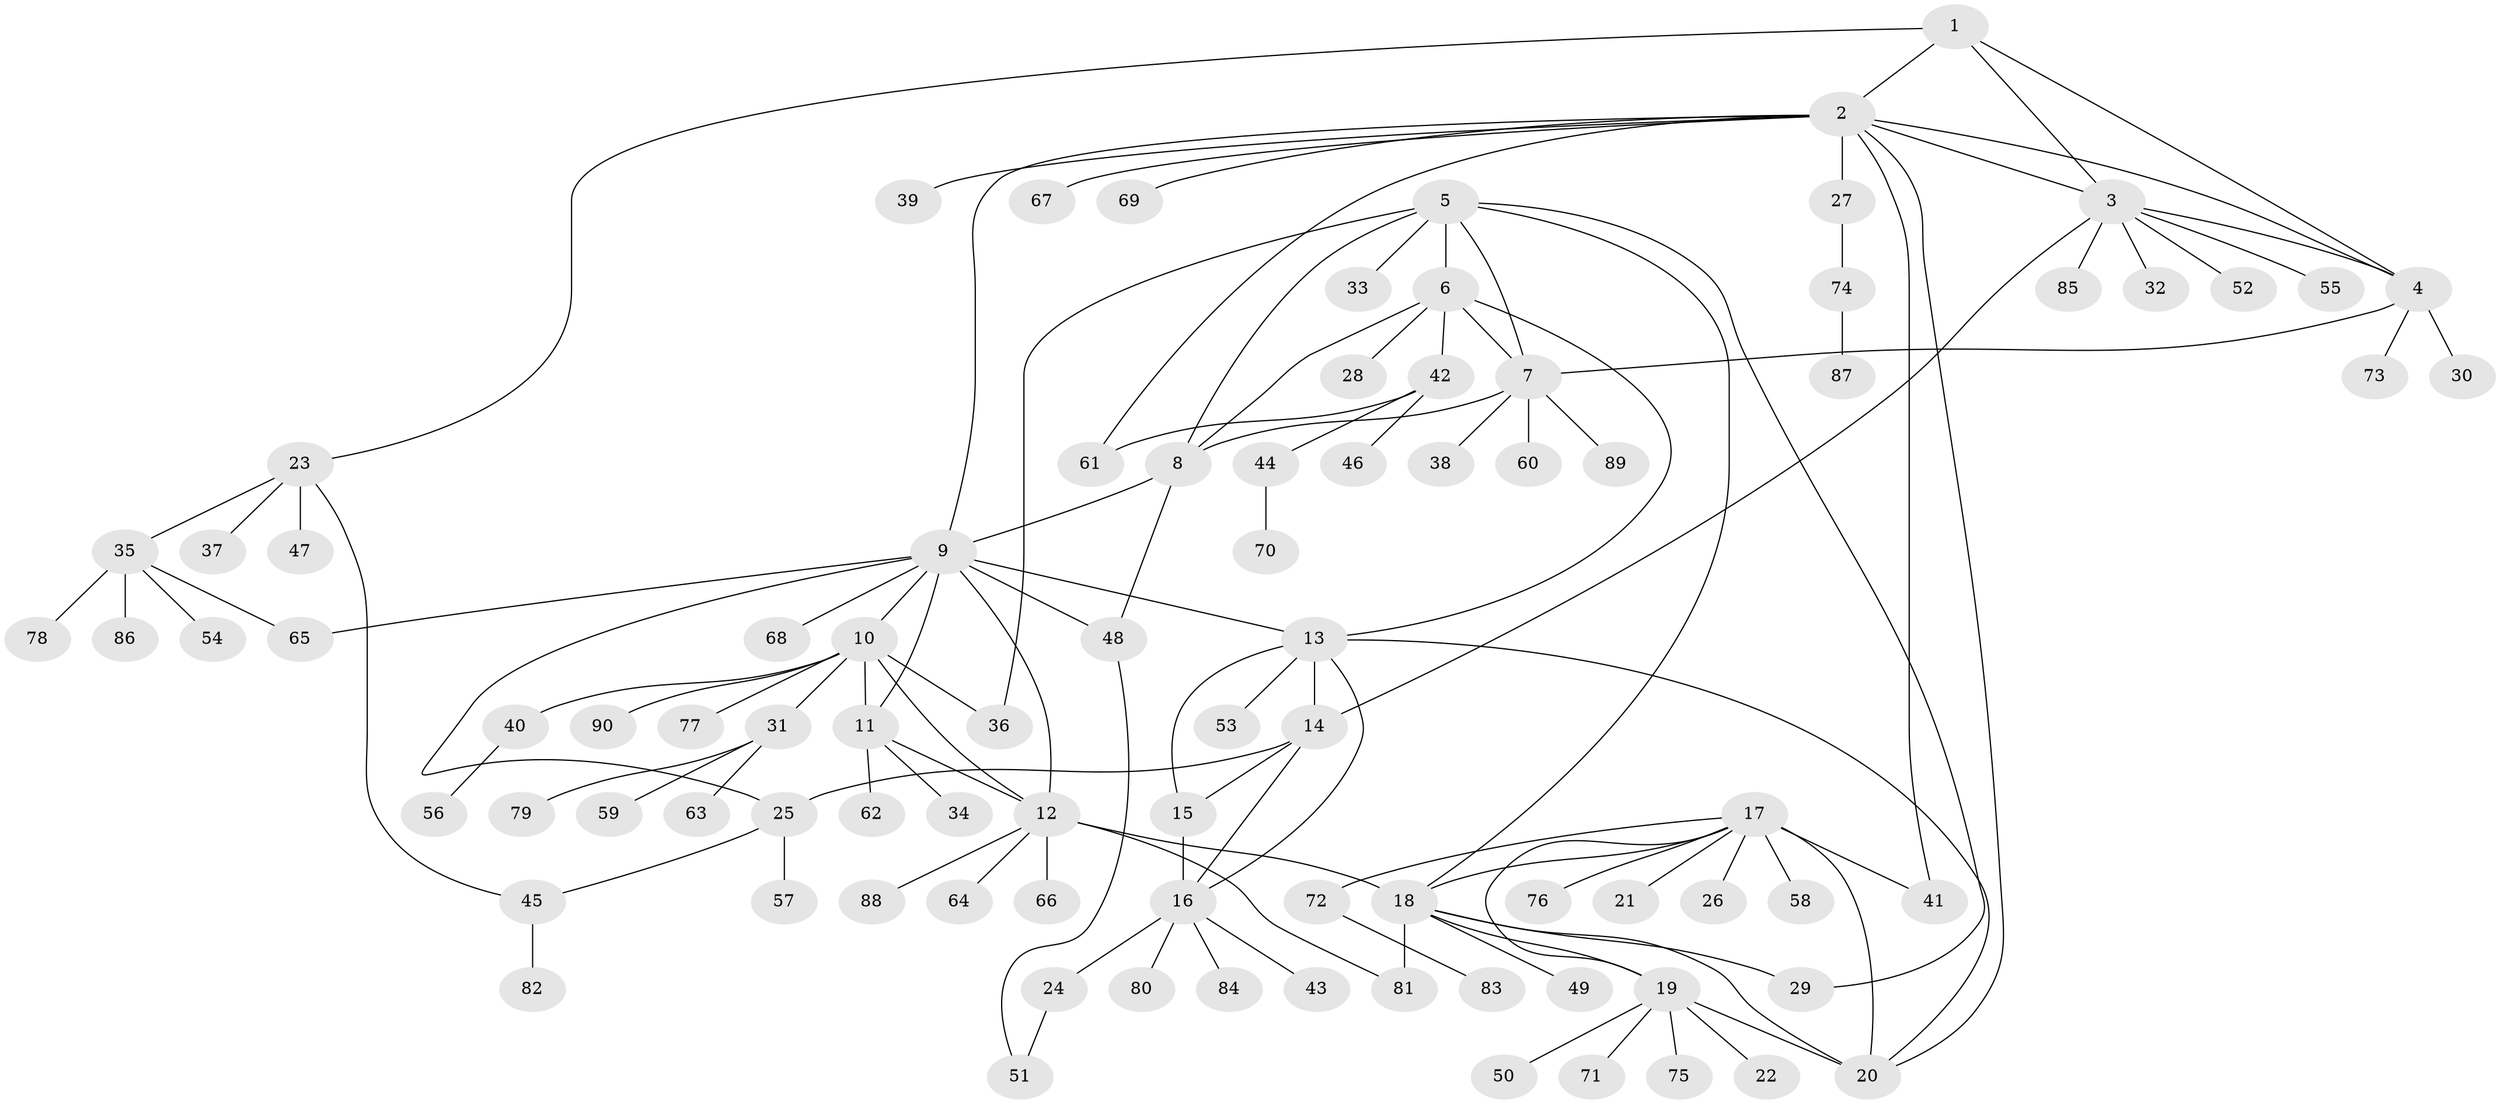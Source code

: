 // coarse degree distribution, {5: 0.044444444444444446, 10: 0.044444444444444446, 3: 0.044444444444444446, 8: 0.06666666666666667, 7: 0.044444444444444446, 1: 0.7111111111111111, 2: 0.044444444444444446}
// Generated by graph-tools (version 1.1) at 2025/58/03/04/25 21:58:26]
// undirected, 90 vertices, 120 edges
graph export_dot {
graph [start="1"]
  node [color=gray90,style=filled];
  1;
  2;
  3;
  4;
  5;
  6;
  7;
  8;
  9;
  10;
  11;
  12;
  13;
  14;
  15;
  16;
  17;
  18;
  19;
  20;
  21;
  22;
  23;
  24;
  25;
  26;
  27;
  28;
  29;
  30;
  31;
  32;
  33;
  34;
  35;
  36;
  37;
  38;
  39;
  40;
  41;
  42;
  43;
  44;
  45;
  46;
  47;
  48;
  49;
  50;
  51;
  52;
  53;
  54;
  55;
  56;
  57;
  58;
  59;
  60;
  61;
  62;
  63;
  64;
  65;
  66;
  67;
  68;
  69;
  70;
  71;
  72;
  73;
  74;
  75;
  76;
  77;
  78;
  79;
  80;
  81;
  82;
  83;
  84;
  85;
  86;
  87;
  88;
  89;
  90;
  1 -- 2;
  1 -- 3;
  1 -- 4;
  1 -- 23;
  2 -- 3;
  2 -- 4;
  2 -- 9;
  2 -- 20;
  2 -- 27;
  2 -- 39;
  2 -- 41;
  2 -- 61;
  2 -- 67;
  2 -- 69;
  3 -- 4;
  3 -- 14;
  3 -- 32;
  3 -- 52;
  3 -- 55;
  3 -- 85;
  4 -- 7;
  4 -- 30;
  4 -- 73;
  5 -- 6;
  5 -- 7;
  5 -- 8;
  5 -- 18;
  5 -- 29;
  5 -- 33;
  5 -- 36;
  6 -- 7;
  6 -- 8;
  6 -- 13;
  6 -- 28;
  6 -- 42;
  7 -- 8;
  7 -- 38;
  7 -- 60;
  7 -- 89;
  8 -- 9;
  8 -- 48;
  9 -- 10;
  9 -- 11;
  9 -- 12;
  9 -- 13;
  9 -- 25;
  9 -- 48;
  9 -- 65;
  9 -- 68;
  10 -- 11;
  10 -- 12;
  10 -- 31;
  10 -- 36;
  10 -- 40;
  10 -- 77;
  10 -- 90;
  11 -- 12;
  11 -- 34;
  11 -- 62;
  12 -- 18;
  12 -- 64;
  12 -- 66;
  12 -- 81;
  12 -- 88;
  13 -- 14;
  13 -- 15;
  13 -- 16;
  13 -- 20;
  13 -- 53;
  14 -- 15;
  14 -- 16;
  14 -- 25;
  15 -- 16;
  16 -- 24;
  16 -- 43;
  16 -- 80;
  16 -- 84;
  17 -- 18;
  17 -- 19;
  17 -- 20;
  17 -- 21;
  17 -- 26;
  17 -- 41;
  17 -- 58;
  17 -- 72;
  17 -- 76;
  18 -- 19;
  18 -- 20;
  18 -- 29;
  18 -- 49;
  18 -- 81;
  19 -- 20;
  19 -- 22;
  19 -- 50;
  19 -- 71;
  19 -- 75;
  23 -- 35;
  23 -- 37;
  23 -- 45;
  23 -- 47;
  24 -- 51;
  25 -- 45;
  25 -- 57;
  27 -- 74;
  31 -- 59;
  31 -- 63;
  31 -- 79;
  35 -- 54;
  35 -- 65;
  35 -- 78;
  35 -- 86;
  40 -- 56;
  42 -- 44;
  42 -- 46;
  42 -- 61;
  44 -- 70;
  45 -- 82;
  48 -- 51;
  72 -- 83;
  74 -- 87;
}
